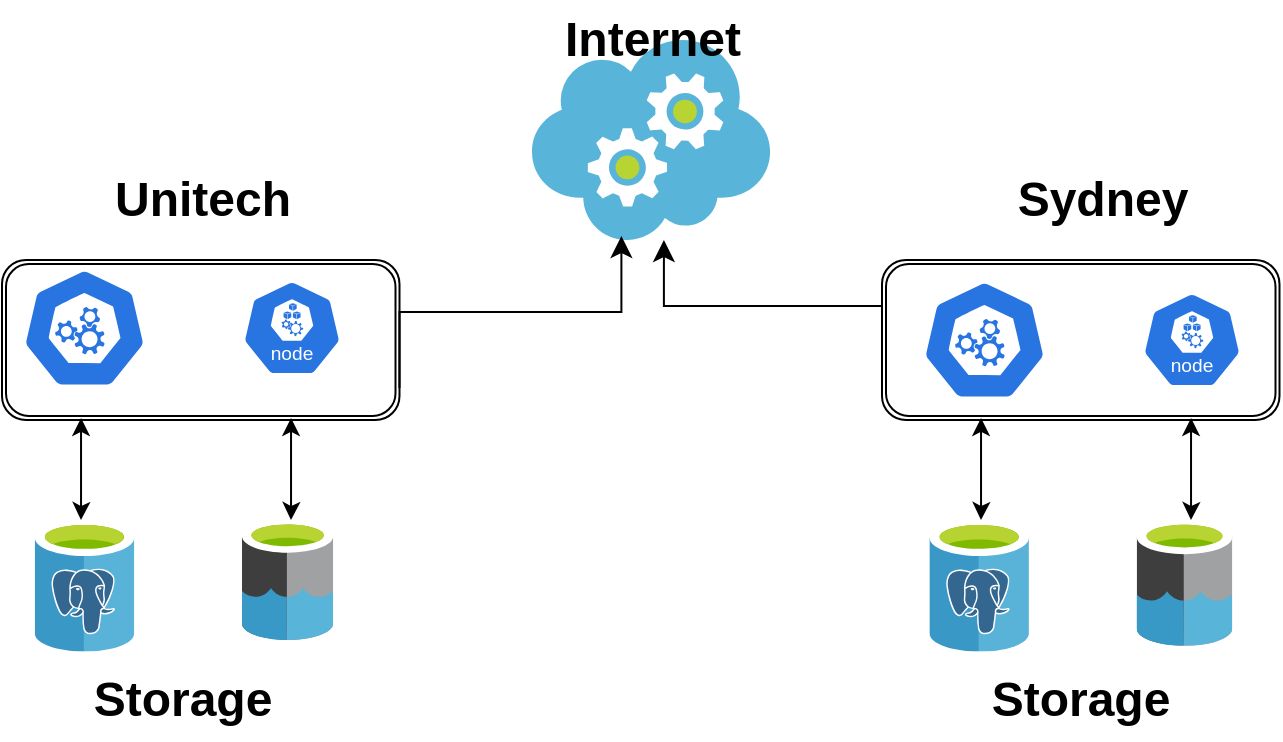 <mxfile version="24.7.17">
  <diagram name="Page-1" id="hO1WShz67wuneFaXiRuE">
    <mxGraphModel dx="1362" dy="714" grid="1" gridSize="10" guides="1" tooltips="1" connect="1" arrows="1" fold="1" page="1" pageScale="1" pageWidth="850" pageHeight="1100" math="0" shadow="0">
      <root>
        <mxCell id="0" />
        <mxCell id="1" parent="0" />
        <mxCell id="_PVpw8vH941u0i0-GER6-12" value="" style="shape=ext;double=1;rounded=1;whiteSpace=wrap;html=1;" vertex="1" parent="1">
          <mxGeometry x="100" y="200" width="198.75" height="80" as="geometry" />
        </mxCell>
        <mxCell id="_PVpw8vH941u0i0-GER6-9" value="" style="shape=ext;double=1;rounded=1;whiteSpace=wrap;html=1;" vertex="1" parent="1">
          <mxGeometry x="540" y="200" width="198.75" height="80" as="geometry" />
        </mxCell>
        <mxCell id="_PVpw8vH941u0i0-GER6-1" value="" style="aspect=fixed;sketch=0;html=1;dashed=0;whitespace=wrap;verticalLabelPosition=bottom;verticalAlign=top;fillColor=#2875E2;strokeColor=#ffffff;points=[[0.005,0.63,0],[0.1,0.2,0],[0.9,0.2,0],[0.5,0,0],[0.995,0.63,0],[0.72,0.99,0],[0.5,1,0],[0.28,0.99,0]];shape=mxgraph.kubernetes.icon2;prIcon=control_plane" vertex="1" parent="1">
          <mxGeometry x="110" y="204" width="62.5" height="60" as="geometry" />
        </mxCell>
        <mxCell id="_PVpw8vH941u0i0-GER6-2" value="" style="aspect=fixed;sketch=0;html=1;dashed=0;whitespace=wrap;verticalLabelPosition=bottom;verticalAlign=top;fillColor=#2875E2;strokeColor=#ffffff;points=[[0.005,0.63,0],[0.1,0.2,0],[0.9,0.2,0],[0.5,0,0],[0.995,0.63,0],[0.72,0.99,0],[0.5,1,0],[0.28,0.99,0]];shape=mxgraph.kubernetes.icon2;kubernetesLabel=1;prIcon=node" vertex="1" parent="1">
          <mxGeometry x="220" y="210" width="50" height="48" as="geometry" />
        </mxCell>
        <mxCell id="_PVpw8vH941u0i0-GER6-3" value="" style="aspect=fixed;sketch=0;html=1;dashed=0;whitespace=wrap;verticalLabelPosition=bottom;verticalAlign=top;fillColor=#2875E2;strokeColor=#ffffff;points=[[0.005,0.63,0],[0.1,0.2,0],[0.9,0.2,0],[0.5,0,0],[0.995,0.63,0],[0.72,0.99,0],[0.5,1,0],[0.28,0.99,0]];shape=mxgraph.kubernetes.icon2;prIcon=control_plane" vertex="1" parent="1">
          <mxGeometry x="560" y="210" width="62.5" height="60" as="geometry" />
        </mxCell>
        <mxCell id="_PVpw8vH941u0i0-GER6-4" value="" style="aspect=fixed;sketch=0;html=1;dashed=0;whitespace=wrap;verticalLabelPosition=bottom;verticalAlign=top;fillColor=#2875E2;strokeColor=#ffffff;points=[[0.005,0.63,0],[0.1,0.2,0],[0.9,0.2,0],[0.5,0,0],[0.995,0.63,0],[0.72,0.99,0],[0.5,1,0],[0.28,0.99,0]];shape=mxgraph.kubernetes.icon2;kubernetesLabel=1;prIcon=node" vertex="1" parent="1">
          <mxGeometry x="670" y="216" width="50" height="48" as="geometry" />
        </mxCell>
        <mxCell id="_PVpw8vH941u0i0-GER6-6" value="" style="image;sketch=0;aspect=fixed;html=1;points=[];align=center;fontSize=12;image=img/lib/mscae/Cloud_Services_Classic.svg;" vertex="1" parent="1">
          <mxGeometry x="365" y="90" width="119.05" height="100" as="geometry" />
        </mxCell>
        <mxCell id="_PVpw8vH941u0i0-GER6-13" value="" style="edgeStyle=elbowEdgeStyle;elbow=vertical;endArrow=classic;html=1;curved=0;rounded=0;endSize=8;startSize=8;entryX=0.386;entryY=1;entryDx=0;entryDy=0;entryPerimeter=0;" edge="1" parent="1">
          <mxGeometry width="50" height="50" relative="1" as="geometry">
            <mxPoint x="298.75" y="264" as="sourcePoint" />
            <mxPoint x="409.703" y="188" as="targetPoint" />
          </mxGeometry>
        </mxCell>
        <mxCell id="_PVpw8vH941u0i0-GER6-14" value="" style="edgeStyle=elbowEdgeStyle;elbow=vertical;endArrow=classic;html=1;curved=0;rounded=0;endSize=8;startSize=8;entryX=0.554;entryY=1;entryDx=0;entryDy=0;entryPerimeter=0;" edge="1" parent="1" target="_PVpw8vH941u0i0-GER6-6">
          <mxGeometry width="50" height="50" relative="1" as="geometry">
            <mxPoint x="540" y="256" as="sourcePoint" />
            <mxPoint x="651" y="180" as="targetPoint" />
          </mxGeometry>
        </mxCell>
        <mxCell id="_PVpw8vH941u0i0-GER6-16" value="Internet" style="text;strokeColor=none;fillColor=none;html=1;fontSize=24;fontStyle=1;verticalAlign=middle;align=center;" vertex="1" parent="1">
          <mxGeometry x="375" y="70" width="100" height="40" as="geometry" />
        </mxCell>
        <mxCell id="_PVpw8vH941u0i0-GER6-17" value="Unitech" style="text;strokeColor=none;fillColor=none;html=1;fontSize=24;fontStyle=1;verticalAlign=middle;align=center;" vertex="1" parent="1">
          <mxGeometry x="150" y="150" width="100" height="40" as="geometry" />
        </mxCell>
        <mxCell id="_PVpw8vH941u0i0-GER6-18" value="Sydney" style="text;strokeColor=none;fillColor=none;html=1;fontSize=24;fontStyle=1;verticalAlign=middle;align=center;" vertex="1" parent="1">
          <mxGeometry x="600" y="150" width="100" height="40" as="geometry" />
        </mxCell>
        <mxCell id="_PVpw8vH941u0i0-GER6-23" value="" style="endArrow=classic;startArrow=classic;html=1;rounded=0;exitX=0.333;exitY=0.017;exitDx=0;exitDy=0;exitPerimeter=0;" edge="1" parent="1">
          <mxGeometry width="50" height="50" relative="1" as="geometry">
            <mxPoint x="139.5" y="330" as="sourcePoint" />
            <mxPoint x="139.52" y="278.98" as="targetPoint" />
            <Array as="points">
              <mxPoint x="139.52" y="328.98" />
            </Array>
          </mxGeometry>
        </mxCell>
        <mxCell id="_PVpw8vH941u0i0-GER6-26" value="" style="endArrow=classic;startArrow=classic;html=1;rounded=0;exitX=0.333;exitY=0.017;exitDx=0;exitDy=0;exitPerimeter=0;" edge="1" parent="1">
          <mxGeometry width="50" height="50" relative="1" as="geometry">
            <mxPoint x="244.5" y="330" as="sourcePoint" />
            <mxPoint x="244.52" y="278.98" as="targetPoint" />
            <Array as="points">
              <mxPoint x="244.52" y="328.98" />
            </Array>
          </mxGeometry>
        </mxCell>
        <mxCell id="_PVpw8vH941u0i0-GER6-32" value="" style="endArrow=classic;startArrow=classic;html=1;rounded=0;exitX=0.333;exitY=0.017;exitDx=0;exitDy=0;exitPerimeter=0;" edge="1" parent="1">
          <mxGeometry width="50" height="50" relative="1" as="geometry">
            <mxPoint x="589.5" y="330" as="sourcePoint" />
            <mxPoint x="589.52" y="278.98" as="targetPoint" />
            <Array as="points">
              <mxPoint x="589.52" y="328.98" />
            </Array>
          </mxGeometry>
        </mxCell>
        <mxCell id="_PVpw8vH941u0i0-GER6-34" value="" style="endArrow=classic;startArrow=classic;html=1;rounded=0;exitX=0.333;exitY=0.017;exitDx=0;exitDy=0;exitPerimeter=0;" edge="1" parent="1">
          <mxGeometry width="50" height="50" relative="1" as="geometry">
            <mxPoint x="694.5" y="330" as="sourcePoint" />
            <mxPoint x="694.52" y="278.98" as="targetPoint" />
            <Array as="points">
              <mxPoint x="694.52" y="328.98" />
            </Array>
          </mxGeometry>
        </mxCell>
        <mxCell id="_PVpw8vH941u0i0-GER6-35" value="Storage" style="text;strokeColor=none;fillColor=none;html=1;fontSize=24;fontStyle=1;verticalAlign=middle;align=center;" vertex="1" parent="1">
          <mxGeometry x="140" y="400" width="100" height="40" as="geometry" />
        </mxCell>
        <mxCell id="_PVpw8vH941u0i0-GER6-36" value="Storage" style="text;strokeColor=none;fillColor=none;html=1;fontSize=24;fontStyle=1;verticalAlign=middle;align=center;" vertex="1" parent="1">
          <mxGeometry x="589.38" y="400" width="100" height="40" as="geometry" />
        </mxCell>
        <mxCell id="_PVpw8vH941u0i0-GER6-37" value="" style="image;sketch=0;aspect=fixed;html=1;points=[];align=center;fontSize=12;image=img/lib/mscae/Azure_Database_for_PostgreSQL_servers.svg;" vertex="1" parent="1">
          <mxGeometry x="116.25" y="330" width="50" height="65.79" as="geometry" />
        </mxCell>
        <mxCell id="_PVpw8vH941u0i0-GER6-38" value="" style="image;sketch=0;aspect=fixed;html=1;points=[];align=center;fontSize=12;image=img/lib/mscae/Data_Lake.svg;" vertex="1" parent="1">
          <mxGeometry x="220" y="330" width="45.6" height="60" as="geometry" />
        </mxCell>
        <mxCell id="_PVpw8vH941u0i0-GER6-39" value="" style="image;sketch=0;aspect=fixed;html=1;points=[];align=center;fontSize=12;image=img/lib/mscae/Azure_Database_for_PostgreSQL_servers.svg;" vertex="1" parent="1">
          <mxGeometry x="563.61" y="330" width="50" height="65.79" as="geometry" />
        </mxCell>
        <mxCell id="_PVpw8vH941u0i0-GER6-40" value="" style="image;sketch=0;aspect=fixed;html=1;points=[];align=center;fontSize=12;image=img/lib/mscae/Data_Lake.svg;" vertex="1" parent="1">
          <mxGeometry x="667.36" y="330" width="47.8" height="62.89" as="geometry" />
        </mxCell>
      </root>
    </mxGraphModel>
  </diagram>
</mxfile>
